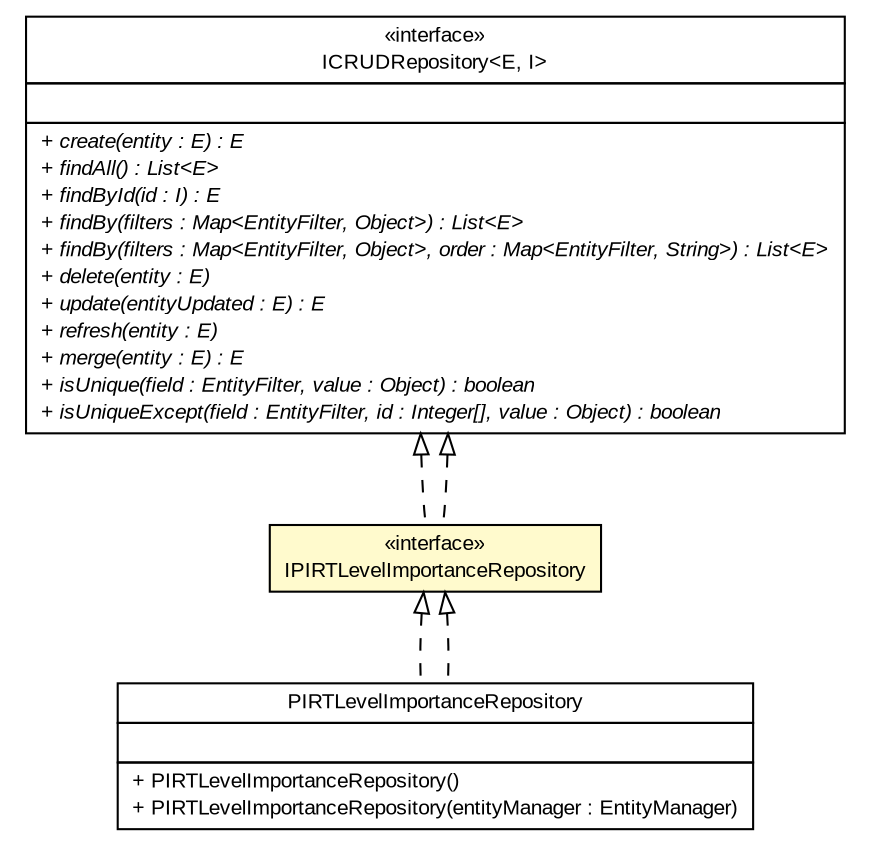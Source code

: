 #!/usr/local/bin/dot
#
# Class diagram 
# Generated by UMLGraph version R5_6-24-gf6e263 (http://www.umlgraph.org/)
#

digraph G {
	edge [fontname="arial",fontsize=10,labelfontname="arial",labelfontsize=10];
	node [fontname="arial",fontsize=10,shape=plaintext];
	nodesep=0.25;
	ranksep=0.5;
	// gov.sandia.cf.dao.ICRUDRepository<E, I>
	c185926 [label=<<table title="gov.sandia.cf.dao.ICRUDRepository" border="0" cellborder="1" cellspacing="0" cellpadding="2" port="p" href="./ICRUDRepository.html">
		<tr><td><table border="0" cellspacing="0" cellpadding="1">
<tr><td align="center" balign="center"> &#171;interface&#187; </td></tr>
<tr><td align="center" balign="center"> ICRUDRepository&lt;E, I&gt; </td></tr>
		</table></td></tr>
		<tr><td><table border="0" cellspacing="0" cellpadding="1">
<tr><td align="left" balign="left">  </td></tr>
		</table></td></tr>
		<tr><td><table border="0" cellspacing="0" cellpadding="1">
<tr><td align="left" balign="left"><font face="arial italic" point-size="10.0"> + create(entity : E) : E </font></td></tr>
<tr><td align="left" balign="left"><font face="arial italic" point-size="10.0"> + findAll() : List&lt;E&gt; </font></td></tr>
<tr><td align="left" balign="left"><font face="arial italic" point-size="10.0"> + findById(id : I) : E </font></td></tr>
<tr><td align="left" balign="left"><font face="arial italic" point-size="10.0"> + findBy(filters : Map&lt;EntityFilter, Object&gt;) : List&lt;E&gt; </font></td></tr>
<tr><td align="left" balign="left"><font face="arial italic" point-size="10.0"> + findBy(filters : Map&lt;EntityFilter, Object&gt;, order : Map&lt;EntityFilter, String&gt;) : List&lt;E&gt; </font></td></tr>
<tr><td align="left" balign="left"><font face="arial italic" point-size="10.0"> + delete(entity : E) </font></td></tr>
<tr><td align="left" balign="left"><font face="arial italic" point-size="10.0"> + update(entityUpdated : E) : E </font></td></tr>
<tr><td align="left" balign="left"><font face="arial italic" point-size="10.0"> + refresh(entity : E) </font></td></tr>
<tr><td align="left" balign="left"><font face="arial italic" point-size="10.0"> + merge(entity : E) : E </font></td></tr>
<tr><td align="left" balign="left"><font face="arial italic" point-size="10.0"> + isUnique(field : EntityFilter, value : Object) : boolean </font></td></tr>
<tr><td align="left" balign="left"><font face="arial italic" point-size="10.0"> + isUniqueExcept(field : EntityFilter, id : Integer[], value : Object) : boolean </font></td></tr>
		</table></td></tr>
		</table>>, URL="./ICRUDRepository.html", fontname="arial", fontcolor="black", fontsize=10.0];
	// gov.sandia.cf.dao.impl.PIRTLevelImportanceRepository
	c185979 [label=<<table title="gov.sandia.cf.dao.impl.PIRTLevelImportanceRepository" border="0" cellborder="1" cellspacing="0" cellpadding="2" port="p" href="./impl/PIRTLevelImportanceRepository.html">
		<tr><td><table border="0" cellspacing="0" cellpadding="1">
<tr><td align="center" balign="center"> PIRTLevelImportanceRepository </td></tr>
		</table></td></tr>
		<tr><td><table border="0" cellspacing="0" cellpadding="1">
<tr><td align="left" balign="left">  </td></tr>
		</table></td></tr>
		<tr><td><table border="0" cellspacing="0" cellpadding="1">
<tr><td align="left" balign="left"> + PIRTLevelImportanceRepository() </td></tr>
<tr><td align="left" balign="left"> + PIRTLevelImportanceRepository(entityManager : EntityManager) </td></tr>
		</table></td></tr>
		</table>>, URL="./impl/PIRTLevelImportanceRepository.html", fontname="arial", fontcolor="black", fontsize=10.0];
	// gov.sandia.cf.dao.IPIRTLevelImportanceRepository
	c186025 [label=<<table title="gov.sandia.cf.dao.IPIRTLevelImportanceRepository" border="0" cellborder="1" cellspacing="0" cellpadding="2" port="p" bgcolor="lemonChiffon" href="./IPIRTLevelImportanceRepository.html">
		<tr><td><table border="0" cellspacing="0" cellpadding="1">
<tr><td align="center" balign="center"> &#171;interface&#187; </td></tr>
<tr><td align="center" balign="center"> IPIRTLevelImportanceRepository </td></tr>
		</table></td></tr>
		</table>>, URL="./IPIRTLevelImportanceRepository.html", fontname="arial", fontcolor="black", fontsize=10.0];
	//gov.sandia.cf.dao.impl.PIRTLevelImportanceRepository implements gov.sandia.cf.dao.IPIRTLevelImportanceRepository
	c186025:p -> c185979:p [dir=back,arrowtail=empty,style=dashed];
	//gov.sandia.cf.dao.IPIRTLevelImportanceRepository implements gov.sandia.cf.dao.ICRUDRepository<E, I>
	c185926:p -> c186025:p [dir=back,arrowtail=empty,style=dashed];
	//gov.sandia.cf.dao.IPIRTLevelImportanceRepository implements gov.sandia.cf.dao.ICRUDRepository<E, I>
	c185926:p -> c186025:p [dir=back,arrowtail=empty,style=dashed];
	//gov.sandia.cf.dao.impl.PIRTLevelImportanceRepository implements gov.sandia.cf.dao.IPIRTLevelImportanceRepository
	c186025:p -> c185979:p [dir=back,arrowtail=empty,style=dashed];
}

